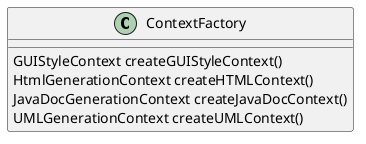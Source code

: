 @startuml
skinparam linetype Ortho
class ContextFactory {
     GUIStyleContext createGUIStyleContext()
     HtmlGenerationContext createHTMLContext()
     JavaDocGenerationContext createJavaDocContext()
     UMLGenerationContext createUMLContext()
}
@enduml

